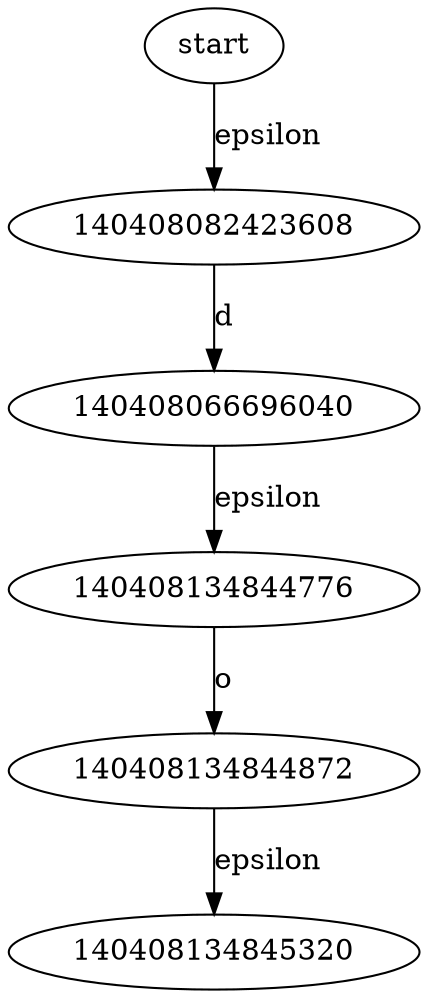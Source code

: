 //	File[/Users/lee/Main/Proj/On_BJTU/Compiler_Projects/LiaLEX/fa.cpp] Line[172]	2022-09-29 19:30
digraph NFA{ 
140408134845224 [label = start] 
140408066696040 -> 140408134844776 [label = "epsilon" ] 
140408082423608 -> 140408066696040 [label = "d" ] 
140408134844776 -> 140408134844872 [label = "o" ] 
140408134844872 -> 140408134845320 [label = "epsilon" ] 
140408134845224 -> 140408082423608 [label = "epsilon" ] 
} 
